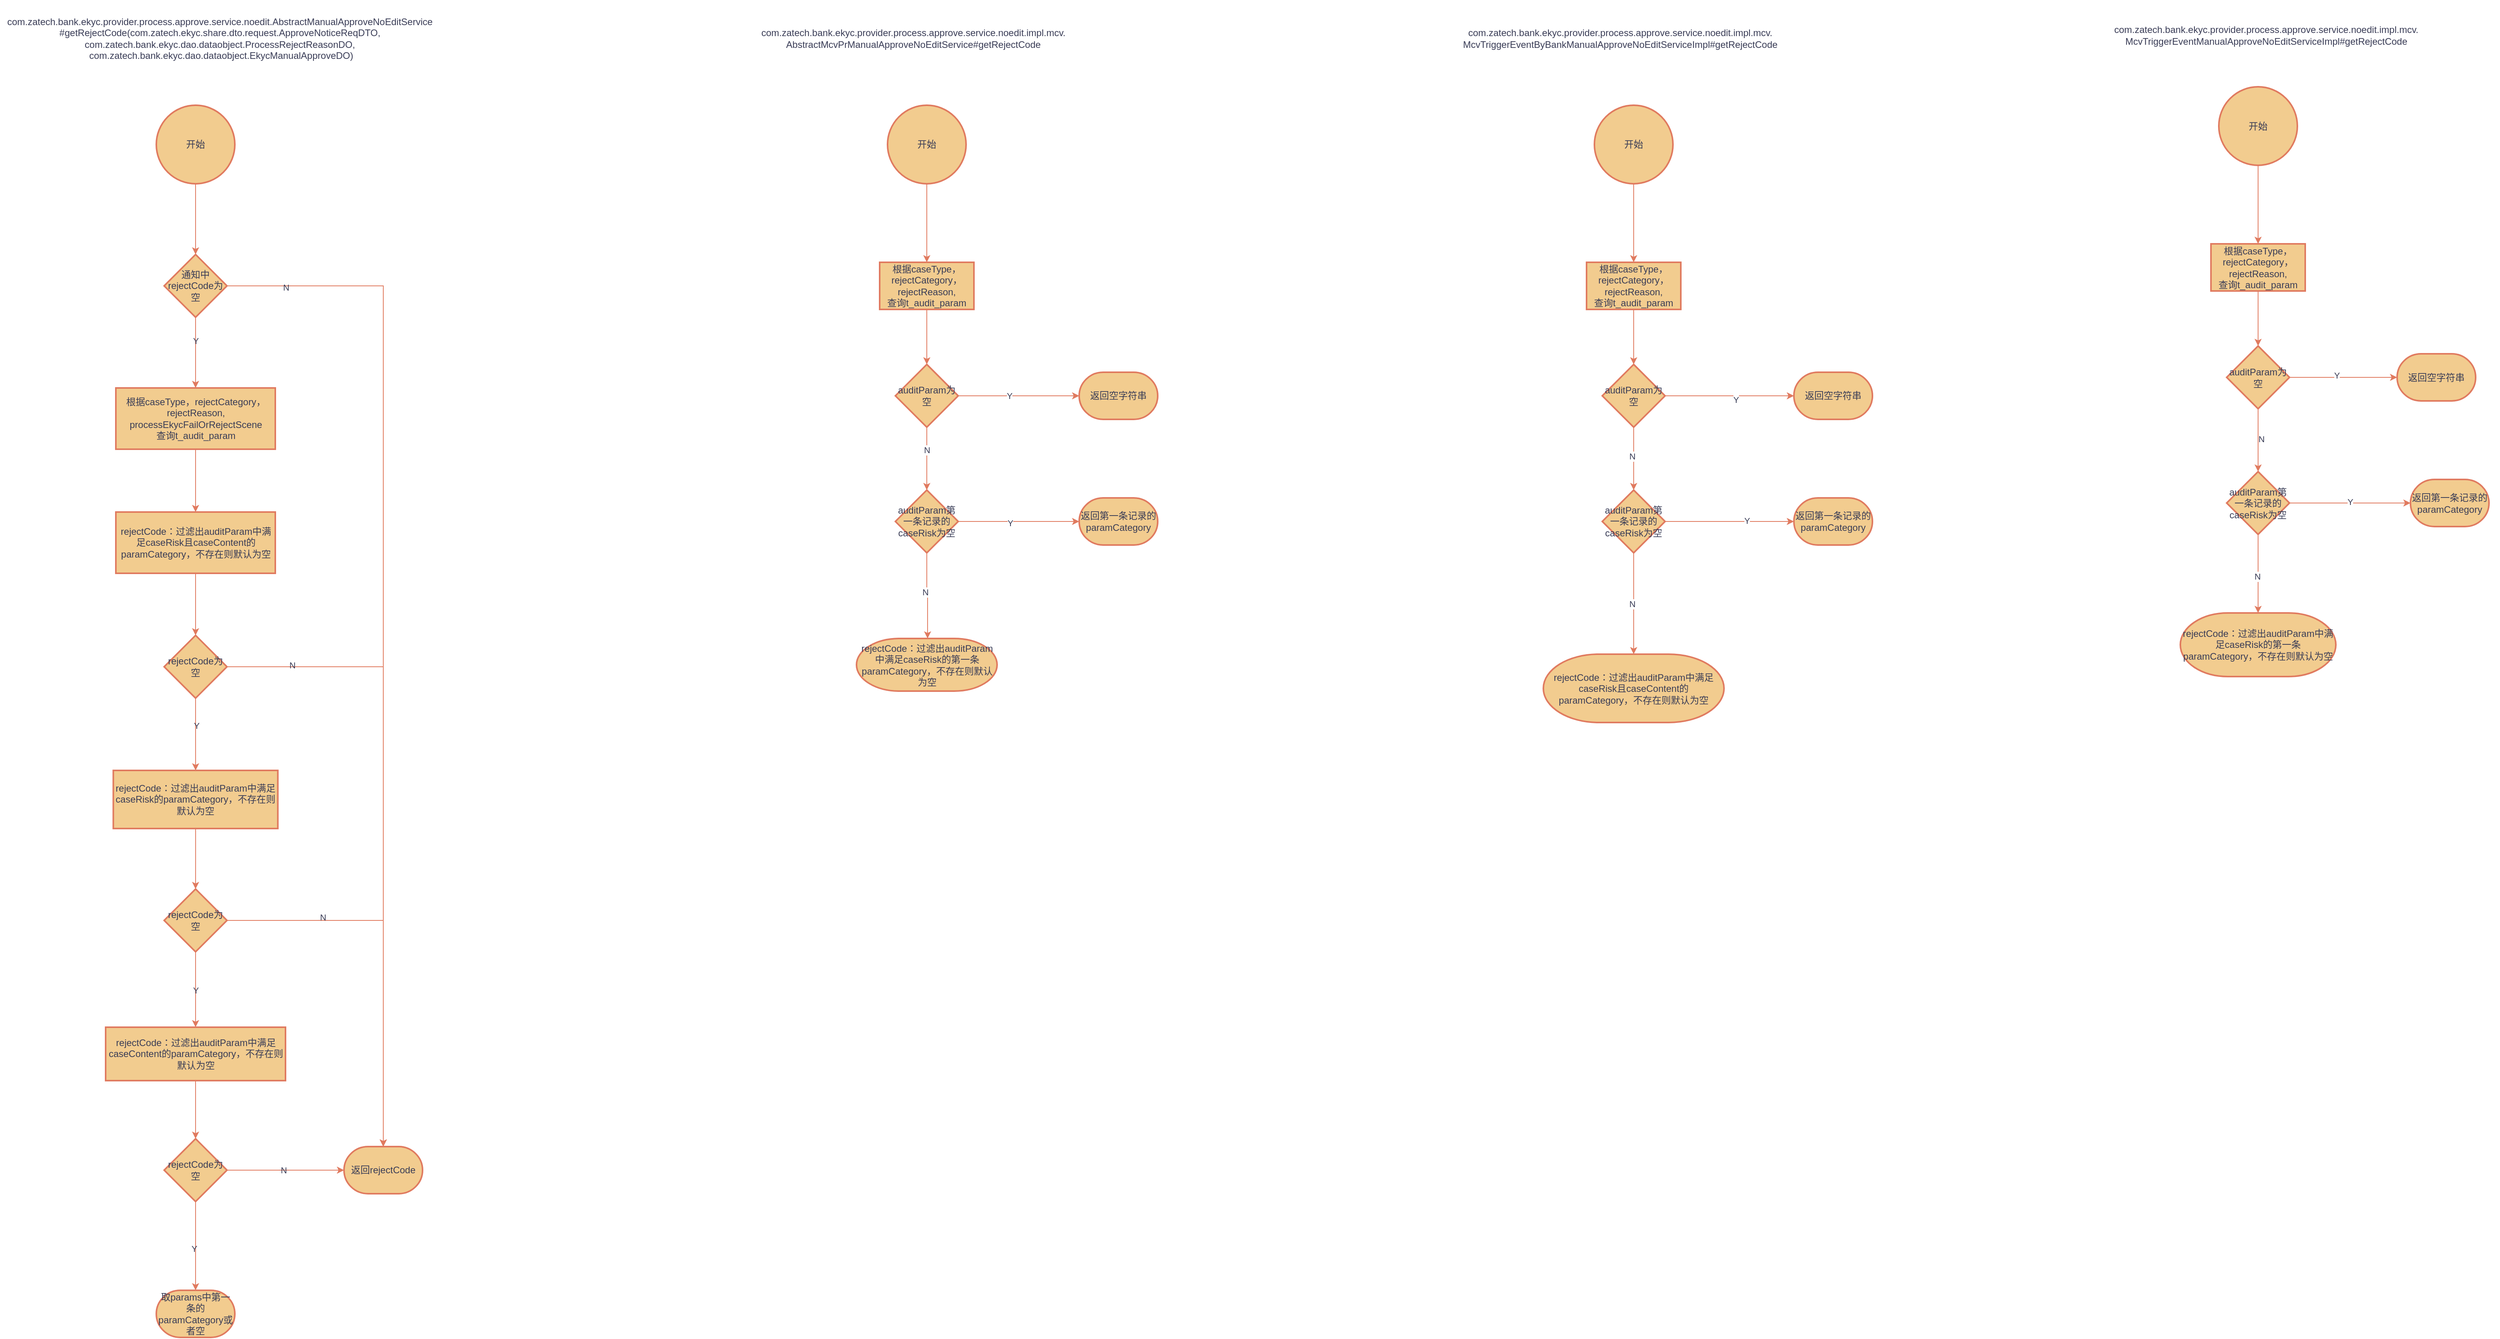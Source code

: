 <mxfile version="25.0.3">
  <diagram name="第 1 页" id="JYMscjsx1x9ziq6l6I2i">
    <mxGraphModel dx="1434" dy="1138" grid="0" gridSize="10" guides="1" tooltips="1" connect="1" arrows="1" fold="1" page="0" pageScale="1" pageWidth="827" pageHeight="1169" math="0" shadow="0">
      <root>
        <mxCell id="0" />
        <mxCell id="1" parent="0" />
        <mxCell id="sC6QhvrOR2ep6ZkoYe8O-3" value="" style="edgeStyle=orthogonalEdgeStyle;rounded=0;orthogonalLoop=1;jettySize=auto;html=1;labelBackgroundColor=none;strokeColor=#E07A5F;fontColor=default;" edge="1" parent="1" source="sC6QhvrOR2ep6ZkoYe8O-1" target="sC6QhvrOR2ep6ZkoYe8O-2">
          <mxGeometry relative="1" as="geometry" />
        </mxCell>
        <mxCell id="sC6QhvrOR2ep6ZkoYe8O-1" value="开始" style="strokeWidth=2;html=1;shape=mxgraph.flowchart.start_2;whiteSpace=wrap;labelBackgroundColor=none;fillColor=#F2CC8F;strokeColor=#E07A5F;fontColor=#393C56;" vertex="1" parent="1">
          <mxGeometry x="320" y="40" width="100" height="100" as="geometry" />
        </mxCell>
        <mxCell id="sC6QhvrOR2ep6ZkoYe8O-6" value="" style="edgeStyle=orthogonalEdgeStyle;rounded=0;orthogonalLoop=1;jettySize=auto;html=1;labelBackgroundColor=none;strokeColor=#E07A5F;fontColor=default;" edge="1" parent="1" source="sC6QhvrOR2ep6ZkoYe8O-2" target="sC6QhvrOR2ep6ZkoYe8O-5">
          <mxGeometry relative="1" as="geometry" />
        </mxCell>
        <mxCell id="sC6QhvrOR2ep6ZkoYe8O-7" value="Y" style="edgeLabel;html=1;align=center;verticalAlign=middle;resizable=0;points=[];labelBackgroundColor=none;fontColor=#393C56;" vertex="1" connectable="0" parent="sC6QhvrOR2ep6ZkoYe8O-6">
          <mxGeometry x="-0.333" relative="1" as="geometry">
            <mxPoint as="offset" />
          </mxGeometry>
        </mxCell>
        <mxCell id="sC6QhvrOR2ep6ZkoYe8O-2" value="通知中rejectCode为空" style="rhombus;whiteSpace=wrap;html=1;strokeWidth=2;labelBackgroundColor=none;fillColor=#F2CC8F;strokeColor=#E07A5F;fontColor=#393C56;" vertex="1" parent="1">
          <mxGeometry x="330" y="230" width="80" height="80" as="geometry" />
        </mxCell>
        <mxCell id="sC6QhvrOR2ep6ZkoYe8O-4" value="com.zatech.bank.ekyc.provider.process.approve.service.noedit.AbstractManualApproveNoEditService&lt;div&gt;#getRejectCode(com.zatech.ekyc.share.dto.request.ApproveNoticeReqDTO, com.zatech.bank.ekyc.dao.dataobject.ProcessRejectReasonDO,&lt;/div&gt;&lt;div&gt;&amp;nbsp;com.zatech.bank.ekyc.dao.dataobject.EkycManualApproveDO)&lt;/div&gt;" style="text;html=1;align=center;verticalAlign=middle;whiteSpace=wrap;rounded=0;labelBackgroundColor=none;fontColor=#393C56;" vertex="1" parent="1">
          <mxGeometry x="121" y="-94" width="560" height="97.5" as="geometry" />
        </mxCell>
        <mxCell id="sC6QhvrOR2ep6ZkoYe8O-9" value="" style="edgeStyle=orthogonalEdgeStyle;rounded=0;orthogonalLoop=1;jettySize=auto;html=1;labelBackgroundColor=none;strokeColor=#E07A5F;fontColor=default;" edge="1" parent="1" source="sC6QhvrOR2ep6ZkoYe8O-5" target="sC6QhvrOR2ep6ZkoYe8O-8">
          <mxGeometry relative="1" as="geometry" />
        </mxCell>
        <mxCell id="sC6QhvrOR2ep6ZkoYe8O-5" value="根据caseType，rejectCategory，rejectReason,&lt;div&gt;processEkycFailOrRejectScene&lt;/div&gt;&lt;div&gt;查询t_audit_param&lt;/div&gt;" style="whiteSpace=wrap;html=1;strokeWidth=2;labelBackgroundColor=none;fillColor=#F2CC8F;strokeColor=#E07A5F;fontColor=#393C56;" vertex="1" parent="1">
          <mxGeometry x="268.5" y="400" width="203" height="78" as="geometry" />
        </mxCell>
        <mxCell id="sC6QhvrOR2ep6ZkoYe8O-11" value="" style="edgeStyle=orthogonalEdgeStyle;rounded=0;orthogonalLoop=1;jettySize=auto;html=1;labelBackgroundColor=none;strokeColor=#E07A5F;fontColor=default;" edge="1" parent="1" source="sC6QhvrOR2ep6ZkoYe8O-8" target="sC6QhvrOR2ep6ZkoYe8O-10">
          <mxGeometry relative="1" as="geometry" />
        </mxCell>
        <mxCell id="sC6QhvrOR2ep6ZkoYe8O-8" value="rejectCode：过滤出auditParam中满足caseRisk且caseContent的paramCategory，不存在则默认为空" style="whiteSpace=wrap;html=1;strokeWidth=2;labelBackgroundColor=none;fillColor=#F2CC8F;strokeColor=#E07A5F;fontColor=#393C56;" vertex="1" parent="1">
          <mxGeometry x="268.5" y="558" width="203" height="78" as="geometry" />
        </mxCell>
        <mxCell id="sC6QhvrOR2ep6ZkoYe8O-13" value="" style="edgeStyle=orthogonalEdgeStyle;rounded=0;orthogonalLoop=1;jettySize=auto;html=1;labelBackgroundColor=none;strokeColor=#E07A5F;fontColor=default;" edge="1" parent="1" source="sC6QhvrOR2ep6ZkoYe8O-10" target="sC6QhvrOR2ep6ZkoYe8O-12">
          <mxGeometry relative="1" as="geometry" />
        </mxCell>
        <mxCell id="sC6QhvrOR2ep6ZkoYe8O-14" value="Y" style="edgeLabel;html=1;align=center;verticalAlign=middle;resizable=0;points=[];labelBackgroundColor=none;fontColor=#393C56;" vertex="1" connectable="0" parent="sC6QhvrOR2ep6ZkoYe8O-13">
          <mxGeometry x="-0.244" y="1" relative="1" as="geometry">
            <mxPoint as="offset" />
          </mxGeometry>
        </mxCell>
        <mxCell id="sC6QhvrOR2ep6ZkoYe8O-35" style="edgeStyle=orthogonalEdgeStyle;rounded=0;orthogonalLoop=1;jettySize=auto;html=1;exitX=1;exitY=0.5;exitDx=0;exitDy=0;labelBackgroundColor=none;strokeColor=#E07A5F;fontColor=default;" edge="1" parent="1" source="sC6QhvrOR2ep6ZkoYe8O-10" target="sC6QhvrOR2ep6ZkoYe8O-30">
          <mxGeometry relative="1" as="geometry" />
        </mxCell>
        <mxCell id="sC6QhvrOR2ep6ZkoYe8O-36" value="N" style="edgeLabel;html=1;align=center;verticalAlign=middle;resizable=0;points=[];labelBackgroundColor=none;fontColor=#393C56;" vertex="1" connectable="0" parent="sC6QhvrOR2ep6ZkoYe8O-35">
          <mxGeometry x="-0.795" y="2" relative="1" as="geometry">
            <mxPoint as="offset" />
          </mxGeometry>
        </mxCell>
        <mxCell id="sC6QhvrOR2ep6ZkoYe8O-10" value="rejectCode为空" style="rhombus;whiteSpace=wrap;html=1;strokeWidth=2;labelBackgroundColor=none;fillColor=#F2CC8F;strokeColor=#E07A5F;fontColor=#393C56;" vertex="1" parent="1">
          <mxGeometry x="330" y="715" width="80" height="80" as="geometry" />
        </mxCell>
        <mxCell id="sC6QhvrOR2ep6ZkoYe8O-16" value="" style="edgeStyle=orthogonalEdgeStyle;rounded=0;orthogonalLoop=1;jettySize=auto;html=1;labelBackgroundColor=none;strokeColor=#E07A5F;fontColor=default;" edge="1" parent="1" source="sC6QhvrOR2ep6ZkoYe8O-12" target="sC6QhvrOR2ep6ZkoYe8O-15">
          <mxGeometry relative="1" as="geometry" />
        </mxCell>
        <mxCell id="sC6QhvrOR2ep6ZkoYe8O-12" value="rejectCode：过滤出auditParam中满足caseRisk的paramCategory，不存在则默认为空" style="whiteSpace=wrap;html=1;strokeWidth=2;labelBackgroundColor=none;fillColor=#F2CC8F;strokeColor=#E07A5F;fontColor=#393C56;" vertex="1" parent="1">
          <mxGeometry x="265.25" y="887" width="209.5" height="74" as="geometry" />
        </mxCell>
        <mxCell id="sC6QhvrOR2ep6ZkoYe8O-18" value="" style="edgeStyle=orthogonalEdgeStyle;rounded=0;orthogonalLoop=1;jettySize=auto;html=1;labelBackgroundColor=none;strokeColor=#E07A5F;fontColor=default;" edge="1" parent="1" source="sC6QhvrOR2ep6ZkoYe8O-15" target="sC6QhvrOR2ep6ZkoYe8O-17">
          <mxGeometry relative="1" as="geometry" />
        </mxCell>
        <mxCell id="sC6QhvrOR2ep6ZkoYe8O-19" value="Y" style="edgeLabel;html=1;align=center;verticalAlign=middle;resizable=0;points=[];labelBackgroundColor=none;fontColor=#393C56;" vertex="1" connectable="0" parent="sC6QhvrOR2ep6ZkoYe8O-18">
          <mxGeometry x="0.022" relative="1" as="geometry">
            <mxPoint as="offset" />
          </mxGeometry>
        </mxCell>
        <mxCell id="sC6QhvrOR2ep6ZkoYe8O-33" style="edgeStyle=orthogonalEdgeStyle;rounded=0;orthogonalLoop=1;jettySize=auto;html=1;exitX=1;exitY=0.5;exitDx=0;exitDy=0;labelBackgroundColor=none;strokeColor=#E07A5F;fontColor=default;" edge="1" parent="1" source="sC6QhvrOR2ep6ZkoYe8O-15" target="sC6QhvrOR2ep6ZkoYe8O-30">
          <mxGeometry relative="1" as="geometry" />
        </mxCell>
        <mxCell id="sC6QhvrOR2ep6ZkoYe8O-34" value="N" style="edgeLabel;html=1;align=center;verticalAlign=middle;resizable=0;points=[];labelBackgroundColor=none;fontColor=#393C56;" vertex="1" connectable="0" parent="sC6QhvrOR2ep6ZkoYe8O-33">
          <mxGeometry x="-0.499" y="4" relative="1" as="geometry">
            <mxPoint as="offset" />
          </mxGeometry>
        </mxCell>
        <mxCell id="sC6QhvrOR2ep6ZkoYe8O-15" value="rejectCode为空" style="rhombus;whiteSpace=wrap;html=1;strokeWidth=2;labelBackgroundColor=none;fillColor=#F2CC8F;strokeColor=#E07A5F;fontColor=#393C56;" vertex="1" parent="1">
          <mxGeometry x="330" y="1038" width="80" height="80" as="geometry" />
        </mxCell>
        <mxCell id="sC6QhvrOR2ep6ZkoYe8O-21" value="" style="edgeStyle=orthogonalEdgeStyle;rounded=0;orthogonalLoop=1;jettySize=auto;html=1;labelBackgroundColor=none;strokeColor=#E07A5F;fontColor=default;" edge="1" parent="1" source="sC6QhvrOR2ep6ZkoYe8O-17" target="sC6QhvrOR2ep6ZkoYe8O-20">
          <mxGeometry relative="1" as="geometry" />
        </mxCell>
        <mxCell id="sC6QhvrOR2ep6ZkoYe8O-17" value="rejectCode：过滤出auditParam中满足caseContent的paramCategory，不存在则默认为空" style="whiteSpace=wrap;html=1;strokeWidth=2;labelBackgroundColor=none;fillColor=#F2CC8F;strokeColor=#E07A5F;fontColor=#393C56;" vertex="1" parent="1">
          <mxGeometry x="255.5" y="1214" width="229" height="68" as="geometry" />
        </mxCell>
        <mxCell id="sC6QhvrOR2ep6ZkoYe8O-28" style="edgeStyle=orthogonalEdgeStyle;rounded=0;orthogonalLoop=1;jettySize=auto;html=1;exitX=0.5;exitY=1;exitDx=0;exitDy=0;labelBackgroundColor=none;strokeColor=#E07A5F;fontColor=default;" edge="1" parent="1" source="sC6QhvrOR2ep6ZkoYe8O-20" target="sC6QhvrOR2ep6ZkoYe8O-27">
          <mxGeometry relative="1" as="geometry" />
        </mxCell>
        <mxCell id="sC6QhvrOR2ep6ZkoYe8O-29" value="Y" style="edgeLabel;html=1;align=center;verticalAlign=middle;resizable=0;points=[];labelBackgroundColor=none;fontColor=#393C56;" vertex="1" connectable="0" parent="sC6QhvrOR2ep6ZkoYe8O-28">
          <mxGeometry x="0.062" y="-2" relative="1" as="geometry">
            <mxPoint as="offset" />
          </mxGeometry>
        </mxCell>
        <mxCell id="sC6QhvrOR2ep6ZkoYe8O-31" style="edgeStyle=orthogonalEdgeStyle;rounded=0;orthogonalLoop=1;jettySize=auto;html=1;exitX=1;exitY=0.5;exitDx=0;exitDy=0;labelBackgroundColor=none;strokeColor=#E07A5F;fontColor=default;" edge="1" parent="1" source="sC6QhvrOR2ep6ZkoYe8O-20" target="sC6QhvrOR2ep6ZkoYe8O-30">
          <mxGeometry relative="1" as="geometry" />
        </mxCell>
        <mxCell id="sC6QhvrOR2ep6ZkoYe8O-32" value="N" style="edgeLabel;html=1;align=center;verticalAlign=middle;resizable=0;points=[];labelBackgroundColor=none;fontColor=#393C56;" vertex="1" connectable="0" parent="sC6QhvrOR2ep6ZkoYe8O-31">
          <mxGeometry x="-0.034" relative="1" as="geometry">
            <mxPoint as="offset" />
          </mxGeometry>
        </mxCell>
        <mxCell id="sC6QhvrOR2ep6ZkoYe8O-20" value="rejectCode为空" style="rhombus;whiteSpace=wrap;html=1;strokeWidth=2;labelBackgroundColor=none;fillColor=#F2CC8F;strokeColor=#E07A5F;fontColor=#393C56;" vertex="1" parent="1">
          <mxGeometry x="330" y="1356" width="80" height="80" as="geometry" />
        </mxCell>
        <mxCell id="sC6QhvrOR2ep6ZkoYe8O-27" value="取params中第一条的paramCategory或者空" style="strokeWidth=2;html=1;shape=mxgraph.flowchart.terminator;whiteSpace=wrap;labelBackgroundColor=none;fillColor=#F2CC8F;strokeColor=#E07A5F;fontColor=#393C56;" vertex="1" parent="1">
          <mxGeometry x="320" y="1549" width="100" height="60" as="geometry" />
        </mxCell>
        <mxCell id="sC6QhvrOR2ep6ZkoYe8O-30" value="返回rejectCode" style="strokeWidth=2;html=1;shape=mxgraph.flowchart.terminator;whiteSpace=wrap;labelBackgroundColor=none;fillColor=#F2CC8F;strokeColor=#E07A5F;fontColor=#393C56;" vertex="1" parent="1">
          <mxGeometry x="559" y="1366" width="100" height="60" as="geometry" />
        </mxCell>
        <mxCell id="sC6QhvrOR2ep6ZkoYe8O-37" style="edgeStyle=orthogonalEdgeStyle;rounded=0;orthogonalLoop=1;jettySize=auto;html=1;exitX=1;exitY=0.5;exitDx=0;exitDy=0;entryX=0.5;entryY=0;entryDx=0;entryDy=0;entryPerimeter=0;labelBackgroundColor=none;strokeColor=#E07A5F;fontColor=default;" edge="1" parent="1" source="sC6QhvrOR2ep6ZkoYe8O-2" target="sC6QhvrOR2ep6ZkoYe8O-30">
          <mxGeometry relative="1" as="geometry" />
        </mxCell>
        <mxCell id="sC6QhvrOR2ep6ZkoYe8O-38" value="N" style="edgeLabel;html=1;align=center;verticalAlign=middle;resizable=0;points=[];labelBackgroundColor=none;fontColor=#393C56;" vertex="1" connectable="0" parent="sC6QhvrOR2ep6ZkoYe8O-37">
          <mxGeometry x="-0.884" y="-2" relative="1" as="geometry">
            <mxPoint as="offset" />
          </mxGeometry>
        </mxCell>
        <mxCell id="sC6QhvrOR2ep6ZkoYe8O-39" value="com.zatech.bank.ekyc.provider.process.approve.service.noedit.impl.mcv.&lt;div&gt;AbstractMcvPrManualApproveNoEditService#getRejectCode&lt;/div&gt;" style="text;html=1;align=center;verticalAlign=middle;whiteSpace=wrap;rounded=0;labelBackgroundColor=none;fontColor=#393C56;" vertex="1" parent="1">
          <mxGeometry x="1004" y="-94" width="560" height="97.5" as="geometry" />
        </mxCell>
        <mxCell id="sC6QhvrOR2ep6ZkoYe8O-43" value="" style="edgeStyle=orthogonalEdgeStyle;rounded=0;orthogonalLoop=1;jettySize=auto;html=1;strokeColor=#E07A5F;fontColor=#393C56;fillColor=#F2CC8F;" edge="1" parent="1" source="sC6QhvrOR2ep6ZkoYe8O-41" target="sC6QhvrOR2ep6ZkoYe8O-42">
          <mxGeometry relative="1" as="geometry" />
        </mxCell>
        <mxCell id="sC6QhvrOR2ep6ZkoYe8O-41" value="开始" style="strokeWidth=2;html=1;shape=mxgraph.flowchart.start_2;whiteSpace=wrap;strokeColor=#E07A5F;fontColor=#393C56;fillColor=#F2CC8F;" vertex="1" parent="1">
          <mxGeometry x="1251" y="40" width="100" height="100" as="geometry" />
        </mxCell>
        <mxCell id="sC6QhvrOR2ep6ZkoYe8O-45" value="" style="edgeStyle=orthogonalEdgeStyle;rounded=0;orthogonalLoop=1;jettySize=auto;html=1;strokeColor=#E07A5F;fontColor=#393C56;fillColor=#F2CC8F;" edge="1" parent="1" source="sC6QhvrOR2ep6ZkoYe8O-42" target="sC6QhvrOR2ep6ZkoYe8O-44">
          <mxGeometry relative="1" as="geometry" />
        </mxCell>
        <mxCell id="sC6QhvrOR2ep6ZkoYe8O-42" value="根据caseType，rejectCategory，rejectReason,&lt;div&gt;&lt;span style=&quot;background-color: initial;&quot;&gt;查询t_audit_param&lt;/span&gt;&lt;/div&gt;" style="whiteSpace=wrap;html=1;fillColor=#F2CC8F;strokeColor=#E07A5F;fontColor=#393C56;strokeWidth=2;" vertex="1" parent="1">
          <mxGeometry x="1241" y="240" width="120" height="60" as="geometry" />
        </mxCell>
        <mxCell id="sC6QhvrOR2ep6ZkoYe8O-47" style="edgeStyle=orthogonalEdgeStyle;rounded=0;orthogonalLoop=1;jettySize=auto;html=1;exitX=1;exitY=0.5;exitDx=0;exitDy=0;strokeColor=#E07A5F;fontColor=#393C56;fillColor=#F2CC8F;" edge="1" parent="1" source="sC6QhvrOR2ep6ZkoYe8O-44" target="sC6QhvrOR2ep6ZkoYe8O-46">
          <mxGeometry relative="1" as="geometry" />
        </mxCell>
        <mxCell id="sC6QhvrOR2ep6ZkoYe8O-48" value="Y" style="edgeLabel;html=1;align=center;verticalAlign=middle;resizable=0;points=[];strokeColor=#E07A5F;fontColor=#393C56;fillColor=#F2CC8F;" vertex="1" connectable="0" parent="sC6QhvrOR2ep6ZkoYe8O-47">
          <mxGeometry x="-0.156" relative="1" as="geometry">
            <mxPoint as="offset" />
          </mxGeometry>
        </mxCell>
        <mxCell id="sC6QhvrOR2ep6ZkoYe8O-52" value="" style="edgeStyle=orthogonalEdgeStyle;rounded=0;orthogonalLoop=1;jettySize=auto;html=1;strokeColor=#E07A5F;fontColor=#393C56;fillColor=#F2CC8F;" edge="1" parent="1" source="sC6QhvrOR2ep6ZkoYe8O-44" target="sC6QhvrOR2ep6ZkoYe8O-51">
          <mxGeometry relative="1" as="geometry" />
        </mxCell>
        <mxCell id="sC6QhvrOR2ep6ZkoYe8O-53" value="N" style="edgeLabel;html=1;align=center;verticalAlign=middle;resizable=0;points=[];strokeColor=#E07A5F;fontColor=#393C56;fillColor=#F2CC8F;" vertex="1" connectable="0" parent="sC6QhvrOR2ep6ZkoYe8O-52">
          <mxGeometry x="-0.275" relative="1" as="geometry">
            <mxPoint as="offset" />
          </mxGeometry>
        </mxCell>
        <mxCell id="sC6QhvrOR2ep6ZkoYe8O-44" value="auditParam为空" style="rhombus;whiteSpace=wrap;html=1;fillColor=#F2CC8F;strokeColor=#E07A5F;fontColor=#393C56;strokeWidth=2;" vertex="1" parent="1">
          <mxGeometry x="1261" y="370" width="80" height="80" as="geometry" />
        </mxCell>
        <mxCell id="sC6QhvrOR2ep6ZkoYe8O-46" value="返回空字符串" style="strokeWidth=2;html=1;shape=mxgraph.flowchart.terminator;whiteSpace=wrap;strokeColor=#E07A5F;fontColor=#393C56;fillColor=#F2CC8F;" vertex="1" parent="1">
          <mxGeometry x="1495" y="380" width="100" height="60" as="geometry" />
        </mxCell>
        <mxCell id="sC6QhvrOR2ep6ZkoYe8O-55" style="edgeStyle=orthogonalEdgeStyle;rounded=0;orthogonalLoop=1;jettySize=auto;html=1;exitX=1;exitY=0.5;exitDx=0;exitDy=0;strokeColor=#E07A5F;fontColor=#393C56;fillColor=#F2CC8F;" edge="1" parent="1" source="sC6QhvrOR2ep6ZkoYe8O-51" target="sC6QhvrOR2ep6ZkoYe8O-54">
          <mxGeometry relative="1" as="geometry" />
        </mxCell>
        <mxCell id="sC6QhvrOR2ep6ZkoYe8O-56" value="Y" style="edgeLabel;html=1;align=center;verticalAlign=middle;resizable=0;points=[];strokeColor=#E07A5F;fontColor=#393C56;fillColor=#F2CC8F;" vertex="1" connectable="0" parent="sC6QhvrOR2ep6ZkoYe8O-55">
          <mxGeometry x="-0.143" y="-2" relative="1" as="geometry">
            <mxPoint as="offset" />
          </mxGeometry>
        </mxCell>
        <mxCell id="sC6QhvrOR2ep6ZkoYe8O-58" value="" style="edgeStyle=orthogonalEdgeStyle;rounded=0;orthogonalLoop=1;jettySize=auto;html=1;strokeColor=#E07A5F;fontColor=#393C56;fillColor=#F2CC8F;" edge="1" parent="1" source="sC6QhvrOR2ep6ZkoYe8O-51" target="sC6QhvrOR2ep6ZkoYe8O-60">
          <mxGeometry relative="1" as="geometry">
            <mxPoint x="1301" y="706" as="targetPoint" />
            <Array as="points">
              <mxPoint x="1301" y="658" />
              <mxPoint x="1302" y="658" />
            </Array>
          </mxGeometry>
        </mxCell>
        <mxCell id="sC6QhvrOR2ep6ZkoYe8O-59" value="N" style="edgeLabel;html=1;align=center;verticalAlign=middle;resizable=0;points=[];strokeColor=#E07A5F;fontColor=#393C56;fillColor=#F2CC8F;" vertex="1" connectable="0" parent="sC6QhvrOR2ep6ZkoYe8O-58">
          <mxGeometry x="-0.083" y="-3" relative="1" as="geometry">
            <mxPoint as="offset" />
          </mxGeometry>
        </mxCell>
        <mxCell id="sC6QhvrOR2ep6ZkoYe8O-51" value="auditParam第一条记录的caseRisk为空" style="rhombus;whiteSpace=wrap;html=1;fillColor=#F2CC8F;strokeColor=#E07A5F;fontColor=#393C56;strokeWidth=2;" vertex="1" parent="1">
          <mxGeometry x="1261" y="530" width="80" height="80" as="geometry" />
        </mxCell>
        <mxCell id="sC6QhvrOR2ep6ZkoYe8O-54" value="返回第一条记录的paramCategory" style="strokeWidth=2;html=1;shape=mxgraph.flowchart.terminator;whiteSpace=wrap;strokeColor=#E07A5F;fontColor=#393C56;fillColor=#F2CC8F;" vertex="1" parent="1">
          <mxGeometry x="1495" y="540" width="100" height="60" as="geometry" />
        </mxCell>
        <mxCell id="sC6QhvrOR2ep6ZkoYe8O-60" value="rejectCode：过滤出auditParam中满足caseRisk的第一条paramCategory，不存在则默认为空" style="strokeWidth=2;html=1;shape=mxgraph.flowchart.terminator;whiteSpace=wrap;strokeColor=#E07A5F;fontColor=#393C56;fillColor=#F2CC8F;" vertex="1" parent="1">
          <mxGeometry x="1211.5" y="719" width="179" height="67" as="geometry" />
        </mxCell>
        <mxCell id="sC6QhvrOR2ep6ZkoYe8O-61" value="com.zatech.bank.ekyc.provider.process.approve.service.noedit.impl.mcv.&lt;div&gt;McvTriggerEventByBankManualApproveNoEditServiceImpl#getRejectCode&lt;/div&gt;" style="text;html=1;align=center;verticalAlign=middle;whiteSpace=wrap;rounded=0;fontColor=#393C56;" vertex="1" parent="1">
          <mxGeometry x="1951" y="-81.75" width="466" height="73" as="geometry" />
        </mxCell>
        <mxCell id="sC6QhvrOR2ep6ZkoYe8O-64" value="" style="edgeStyle=orthogonalEdgeStyle;rounded=0;orthogonalLoop=1;jettySize=auto;html=1;strokeColor=#E07A5F;fontColor=#393C56;fillColor=#F2CC8F;" edge="1" parent="1" source="sC6QhvrOR2ep6ZkoYe8O-62" target="sC6QhvrOR2ep6ZkoYe8O-63">
          <mxGeometry relative="1" as="geometry" />
        </mxCell>
        <mxCell id="sC6QhvrOR2ep6ZkoYe8O-62" value="开始" style="strokeWidth=2;html=1;shape=mxgraph.flowchart.start_2;whiteSpace=wrap;strokeColor=#E07A5F;fontColor=#393C56;fillColor=#F2CC8F;" vertex="1" parent="1">
          <mxGeometry x="2151" y="40" width="100" height="100" as="geometry" />
        </mxCell>
        <mxCell id="sC6QhvrOR2ep6ZkoYe8O-66" value="" style="edgeStyle=orthogonalEdgeStyle;rounded=0;orthogonalLoop=1;jettySize=auto;html=1;strokeColor=#E07A5F;fontColor=#393C56;fillColor=#F2CC8F;" edge="1" parent="1" source="sC6QhvrOR2ep6ZkoYe8O-63" target="sC6QhvrOR2ep6ZkoYe8O-65">
          <mxGeometry relative="1" as="geometry" />
        </mxCell>
        <mxCell id="sC6QhvrOR2ep6ZkoYe8O-63" value="根据caseType，rejectCategory，rejectReason,&lt;div&gt;&lt;span style=&quot;background-color: initial;&quot;&gt;查询t_audit_param&lt;/span&gt;&lt;/div&gt;" style="whiteSpace=wrap;html=1;fillColor=#F2CC8F;strokeColor=#E07A5F;fontColor=#393C56;strokeWidth=2;" vertex="1" parent="1">
          <mxGeometry x="2141" y="240" width="120" height="60" as="geometry" />
        </mxCell>
        <mxCell id="sC6QhvrOR2ep6ZkoYe8O-68" style="edgeStyle=orthogonalEdgeStyle;rounded=0;orthogonalLoop=1;jettySize=auto;html=1;exitX=1;exitY=0.5;exitDx=0;exitDy=0;strokeColor=#E07A5F;fontColor=#393C56;fillColor=#F2CC8F;" edge="1" parent="1" source="sC6QhvrOR2ep6ZkoYe8O-65" target="sC6QhvrOR2ep6ZkoYe8O-67">
          <mxGeometry relative="1" as="geometry" />
        </mxCell>
        <mxCell id="sC6QhvrOR2ep6ZkoYe8O-69" value="Y" style="edgeLabel;html=1;align=center;verticalAlign=middle;resizable=0;points=[];strokeColor=#E07A5F;fontColor=#393C56;fillColor=#F2CC8F;" vertex="1" connectable="0" parent="sC6QhvrOR2ep6ZkoYe8O-68">
          <mxGeometry x="0.098" y="-5" relative="1" as="geometry">
            <mxPoint as="offset" />
          </mxGeometry>
        </mxCell>
        <mxCell id="sC6QhvrOR2ep6ZkoYe8O-71" value="" style="edgeStyle=orthogonalEdgeStyle;rounded=0;orthogonalLoop=1;jettySize=auto;html=1;strokeColor=#E07A5F;fontColor=#393C56;fillColor=#F2CC8F;" edge="1" parent="1" source="sC6QhvrOR2ep6ZkoYe8O-65" target="sC6QhvrOR2ep6ZkoYe8O-70">
          <mxGeometry relative="1" as="geometry" />
        </mxCell>
        <mxCell id="sC6QhvrOR2ep6ZkoYe8O-72" value="N" style="edgeLabel;html=1;align=center;verticalAlign=middle;resizable=0;points=[];strokeColor=#E07A5F;fontColor=#393C56;fillColor=#F2CC8F;" vertex="1" connectable="0" parent="sC6QhvrOR2ep6ZkoYe8O-71">
          <mxGeometry x="-0.075" y="-2" relative="1" as="geometry">
            <mxPoint as="offset" />
          </mxGeometry>
        </mxCell>
        <mxCell id="sC6QhvrOR2ep6ZkoYe8O-65" value="auditParam为空" style="rhombus;whiteSpace=wrap;html=1;fillColor=#F2CC8F;strokeColor=#E07A5F;fontColor=#393C56;strokeWidth=2;" vertex="1" parent="1">
          <mxGeometry x="2161" y="370" width="80" height="80" as="geometry" />
        </mxCell>
        <mxCell id="sC6QhvrOR2ep6ZkoYe8O-67" value="返回空字符串" style="strokeWidth=2;html=1;shape=mxgraph.flowchart.terminator;whiteSpace=wrap;strokeColor=#E07A5F;fontColor=#393C56;fillColor=#F2CC8F;" vertex="1" parent="1">
          <mxGeometry x="2405" y="380" width="100" height="60" as="geometry" />
        </mxCell>
        <mxCell id="sC6QhvrOR2ep6ZkoYe8O-74" style="edgeStyle=orthogonalEdgeStyle;rounded=0;orthogonalLoop=1;jettySize=auto;html=1;exitX=1;exitY=0.5;exitDx=0;exitDy=0;strokeColor=#E07A5F;fontColor=#393C56;fillColor=#F2CC8F;" edge="1" parent="1" source="sC6QhvrOR2ep6ZkoYe8O-70" target="sC6QhvrOR2ep6ZkoYe8O-73">
          <mxGeometry relative="1" as="geometry" />
        </mxCell>
        <mxCell id="sC6QhvrOR2ep6ZkoYe8O-75" value="Y" style="edgeLabel;html=1;align=center;verticalAlign=middle;resizable=0;points=[];strokeColor=#E07A5F;fontColor=#393C56;fillColor=#F2CC8F;" vertex="1" connectable="0" parent="sC6QhvrOR2ep6ZkoYe8O-74">
          <mxGeometry x="0.268" y="1" relative="1" as="geometry">
            <mxPoint as="offset" />
          </mxGeometry>
        </mxCell>
        <mxCell id="sC6QhvrOR2ep6ZkoYe8O-77" style="edgeStyle=orthogonalEdgeStyle;rounded=0;orthogonalLoop=1;jettySize=auto;html=1;exitX=0.5;exitY=1;exitDx=0;exitDy=0;strokeColor=#E07A5F;fontColor=#393C56;fillColor=#F2CC8F;" edge="1" parent="1" source="sC6QhvrOR2ep6ZkoYe8O-70" target="sC6QhvrOR2ep6ZkoYe8O-76">
          <mxGeometry relative="1" as="geometry" />
        </mxCell>
        <mxCell id="sC6QhvrOR2ep6ZkoYe8O-78" value="N" style="edgeLabel;html=1;align=center;verticalAlign=middle;resizable=0;points=[];strokeColor=#E07A5F;fontColor=#393C56;fillColor=#F2CC8F;" vertex="1" connectable="0" parent="sC6QhvrOR2ep6ZkoYe8O-77">
          <mxGeometry x="0.008" y="-2" relative="1" as="geometry">
            <mxPoint as="offset" />
          </mxGeometry>
        </mxCell>
        <mxCell id="sC6QhvrOR2ep6ZkoYe8O-70" value="auditParam第一条记录的caseRisk为空" style="rhombus;whiteSpace=wrap;html=1;fillColor=#F2CC8F;strokeColor=#E07A5F;fontColor=#393C56;strokeWidth=2;" vertex="1" parent="1">
          <mxGeometry x="2161" y="530" width="80" height="80" as="geometry" />
        </mxCell>
        <mxCell id="sC6QhvrOR2ep6ZkoYe8O-73" value="返回第一条记录的paramCategory" style="strokeWidth=2;html=1;shape=mxgraph.flowchart.terminator;whiteSpace=wrap;strokeColor=#E07A5F;fontColor=#393C56;fillColor=#F2CC8F;" vertex="1" parent="1">
          <mxGeometry x="2405" y="540" width="100" height="60" as="geometry" />
        </mxCell>
        <mxCell id="sC6QhvrOR2ep6ZkoYe8O-76" value="rejectCode：过滤出auditParam中满足caseRisk且caseContent的paramCategory，不存在则默认为空" style="strokeWidth=2;html=1;shape=mxgraph.flowchart.terminator;whiteSpace=wrap;strokeColor=#E07A5F;fontColor=#393C56;fillColor=#F2CC8F;" vertex="1" parent="1">
          <mxGeometry x="2086" y="739" width="230" height="87" as="geometry" />
        </mxCell>
        <mxCell id="sC6QhvrOR2ep6ZkoYe8O-79" value="com.zatech.bank.ekyc.provider.process.approve.service.noedit.impl.mcv.&lt;div&gt;McvTriggerEventManualApproveNoEditServiceImpl#getRejectCode&lt;/div&gt;" style="text;html=1;align=center;verticalAlign=middle;whiteSpace=wrap;rounded=0;fontColor=#393C56;" vertex="1" parent="1">
          <mxGeometry x="2710" y="-81.75" width="593" height="66" as="geometry" />
        </mxCell>
        <mxCell id="sC6QhvrOR2ep6ZkoYe8O-82" value="" style="edgeStyle=orthogonalEdgeStyle;rounded=0;orthogonalLoop=1;jettySize=auto;html=1;strokeColor=#E07A5F;fontColor=#393C56;fillColor=#F2CC8F;" edge="1" parent="1" source="sC6QhvrOR2ep6ZkoYe8O-80" target="sC6QhvrOR2ep6ZkoYe8O-81">
          <mxGeometry relative="1" as="geometry" />
        </mxCell>
        <mxCell id="sC6QhvrOR2ep6ZkoYe8O-80" value="开始" style="strokeWidth=2;html=1;shape=mxgraph.flowchart.start_2;whiteSpace=wrap;strokeColor=#E07A5F;fontColor=#393C56;fillColor=#F2CC8F;" vertex="1" parent="1">
          <mxGeometry x="2946" y="16.5" width="100" height="100" as="geometry" />
        </mxCell>
        <mxCell id="sC6QhvrOR2ep6ZkoYe8O-84" value="" style="edgeStyle=orthogonalEdgeStyle;rounded=0;orthogonalLoop=1;jettySize=auto;html=1;strokeColor=#E07A5F;fontColor=#393C56;fillColor=#F2CC8F;" edge="1" parent="1" source="sC6QhvrOR2ep6ZkoYe8O-81" target="sC6QhvrOR2ep6ZkoYe8O-83">
          <mxGeometry relative="1" as="geometry" />
        </mxCell>
        <mxCell id="sC6QhvrOR2ep6ZkoYe8O-81" value="根据caseType，rejectCategory，rejectReason,&lt;div&gt;&lt;span style=&quot;background-color: initial;&quot;&gt;查询t_audit_param&lt;/span&gt;&lt;/div&gt;" style="whiteSpace=wrap;html=1;fillColor=#F2CC8F;strokeColor=#E07A5F;fontColor=#393C56;strokeWidth=2;" vertex="1" parent="1">
          <mxGeometry x="2936" y="216.5" width="120" height="60" as="geometry" />
        </mxCell>
        <mxCell id="sC6QhvrOR2ep6ZkoYe8O-86" style="edgeStyle=orthogonalEdgeStyle;rounded=0;orthogonalLoop=1;jettySize=auto;html=1;exitX=1;exitY=0.5;exitDx=0;exitDy=0;strokeColor=#E07A5F;fontColor=#393C56;fillColor=#F2CC8F;" edge="1" parent="1" source="sC6QhvrOR2ep6ZkoYe8O-83" target="sC6QhvrOR2ep6ZkoYe8O-85">
          <mxGeometry relative="1" as="geometry" />
        </mxCell>
        <mxCell id="sC6QhvrOR2ep6ZkoYe8O-87" value="Y" style="edgeLabel;html=1;align=center;verticalAlign=middle;resizable=0;points=[];strokeColor=#E07A5F;fontColor=#393C56;fillColor=#F2CC8F;" vertex="1" connectable="0" parent="sC6QhvrOR2ep6ZkoYe8O-86">
          <mxGeometry x="-0.124" y="3" relative="1" as="geometry">
            <mxPoint as="offset" />
          </mxGeometry>
        </mxCell>
        <mxCell id="sC6QhvrOR2ep6ZkoYe8O-89" value="" style="edgeStyle=orthogonalEdgeStyle;rounded=0;orthogonalLoop=1;jettySize=auto;html=1;strokeColor=#E07A5F;fontColor=#393C56;fillColor=#F2CC8F;" edge="1" parent="1" source="sC6QhvrOR2ep6ZkoYe8O-83" target="sC6QhvrOR2ep6ZkoYe8O-88">
          <mxGeometry relative="1" as="geometry" />
        </mxCell>
        <mxCell id="sC6QhvrOR2ep6ZkoYe8O-90" value="N" style="edgeLabel;html=1;align=center;verticalAlign=middle;resizable=0;points=[];strokeColor=#E07A5F;fontColor=#393C56;fillColor=#F2CC8F;" vertex="1" connectable="0" parent="sC6QhvrOR2ep6ZkoYe8O-89">
          <mxGeometry x="-0.05" y="4" relative="1" as="geometry">
            <mxPoint as="offset" />
          </mxGeometry>
        </mxCell>
        <mxCell id="sC6QhvrOR2ep6ZkoYe8O-83" value="auditParam为空" style="rhombus;whiteSpace=wrap;html=1;fillColor=#F2CC8F;strokeColor=#E07A5F;fontColor=#393C56;strokeWidth=2;" vertex="1" parent="1">
          <mxGeometry x="2956" y="346.5" width="80" height="80" as="geometry" />
        </mxCell>
        <mxCell id="sC6QhvrOR2ep6ZkoYe8O-85" value="返回空字符串" style="strokeWidth=2;html=1;shape=mxgraph.flowchart.terminator;whiteSpace=wrap;strokeColor=#E07A5F;fontColor=#393C56;fillColor=#F2CC8F;" vertex="1" parent="1">
          <mxGeometry x="3173" y="356.5" width="100" height="60" as="geometry" />
        </mxCell>
        <mxCell id="sC6QhvrOR2ep6ZkoYe8O-88" value="auditParam第一条记录的caseRisk为空" style="rhombus;whiteSpace=wrap;html=1;fillColor=#F2CC8F;strokeColor=#E07A5F;fontColor=#393C56;strokeWidth=2;" vertex="1" parent="1">
          <mxGeometry x="2956" y="506.5" width="80" height="80" as="geometry" />
        </mxCell>
        <mxCell id="sC6QhvrOR2ep6ZkoYe8O-91" value="返回第一条记录的paramCategory" style="strokeWidth=2;html=1;shape=mxgraph.flowchart.terminator;whiteSpace=wrap;strokeColor=#E07A5F;fontColor=#393C56;fillColor=#F2CC8F;" vertex="1" parent="1">
          <mxGeometry x="3190" y="516.5" width="100" height="60" as="geometry" />
        </mxCell>
        <mxCell id="sC6QhvrOR2ep6ZkoYe8O-92" style="edgeStyle=orthogonalEdgeStyle;rounded=0;orthogonalLoop=1;jettySize=auto;html=1;exitX=1;exitY=0.5;exitDx=0;exitDy=0;entryX=0;entryY=0.5;entryDx=0;entryDy=0;entryPerimeter=0;strokeColor=#E07A5F;fontColor=#393C56;fillColor=#F2CC8F;" edge="1" parent="1" source="sC6QhvrOR2ep6ZkoYe8O-88" target="sC6QhvrOR2ep6ZkoYe8O-91">
          <mxGeometry relative="1" as="geometry" />
        </mxCell>
        <mxCell id="sC6QhvrOR2ep6ZkoYe8O-93" value="Y" style="edgeLabel;html=1;align=center;verticalAlign=middle;resizable=0;points=[];strokeColor=#E07A5F;fontColor=#393C56;fillColor=#F2CC8F;" vertex="1" connectable="0" parent="sC6QhvrOR2ep6ZkoYe8O-92">
          <mxGeometry y="2" relative="1" as="geometry">
            <mxPoint as="offset" />
          </mxGeometry>
        </mxCell>
        <mxCell id="sC6QhvrOR2ep6ZkoYe8O-94" value="rejectCode：过滤出auditParam中满足caseRisk的第一条paramCategory，不存在则默认为空" style="strokeWidth=2;html=1;shape=mxgraph.flowchart.terminator;whiteSpace=wrap;strokeColor=#E07A5F;fontColor=#393C56;fillColor=#F2CC8F;" vertex="1" parent="1">
          <mxGeometry x="2897" y="686.5" width="198" height="81" as="geometry" />
        </mxCell>
        <mxCell id="sC6QhvrOR2ep6ZkoYe8O-95" style="edgeStyle=orthogonalEdgeStyle;rounded=0;orthogonalLoop=1;jettySize=auto;html=1;exitX=0.5;exitY=1;exitDx=0;exitDy=0;entryX=0.5;entryY=0;entryDx=0;entryDy=0;entryPerimeter=0;strokeColor=#E07A5F;fontColor=#393C56;fillColor=#F2CC8F;" edge="1" parent="1" source="sC6QhvrOR2ep6ZkoYe8O-88" target="sC6QhvrOR2ep6ZkoYe8O-94">
          <mxGeometry relative="1" as="geometry" />
        </mxCell>
        <mxCell id="sC6QhvrOR2ep6ZkoYe8O-96" value="N" style="edgeLabel;html=1;align=center;verticalAlign=middle;resizable=0;points=[];strokeColor=#E07A5F;fontColor=#393C56;fillColor=#F2CC8F;" vertex="1" connectable="0" parent="sC6QhvrOR2ep6ZkoYe8O-95">
          <mxGeometry x="0.067" y="-1" relative="1" as="geometry">
            <mxPoint as="offset" />
          </mxGeometry>
        </mxCell>
      </root>
    </mxGraphModel>
  </diagram>
</mxfile>

